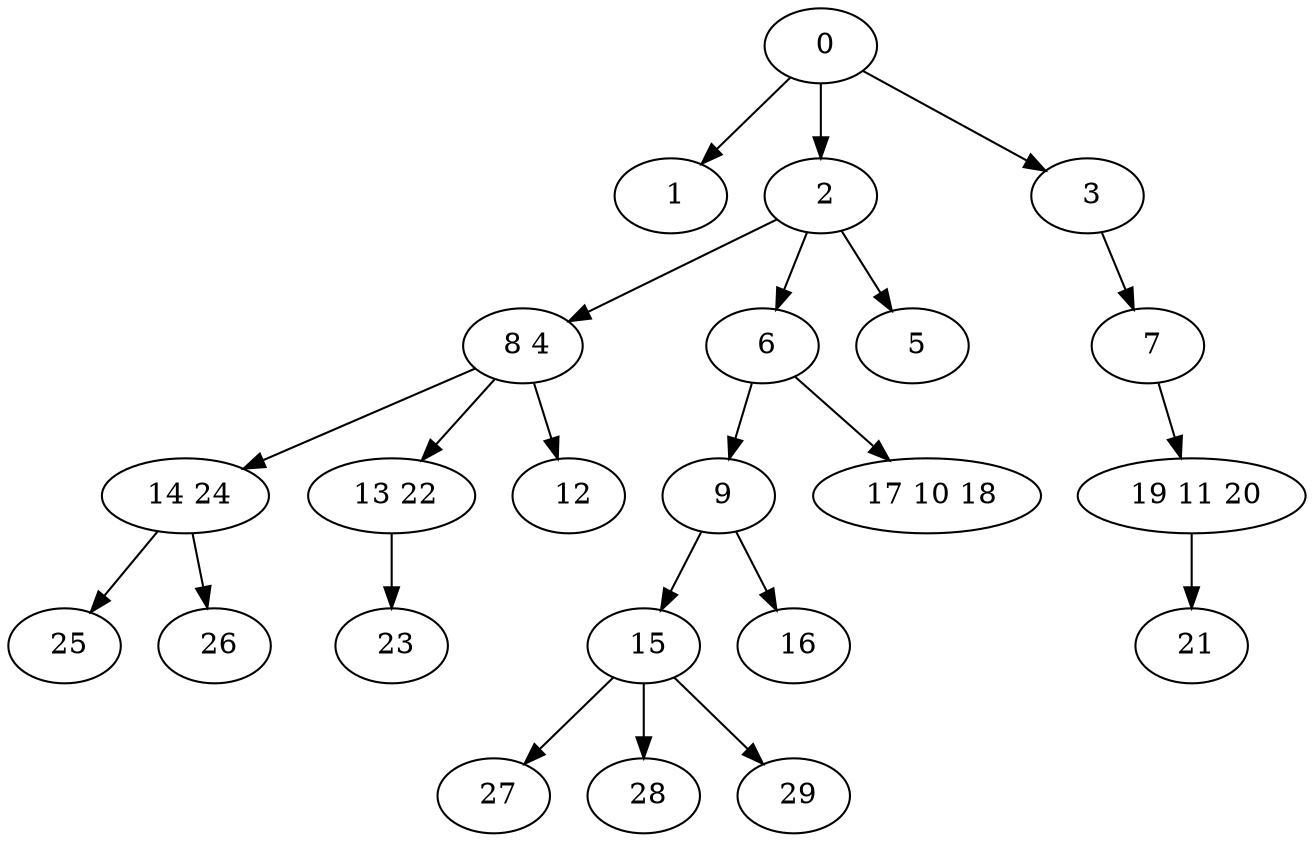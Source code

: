digraph mytree {
" 0" -> " 1";
" 0" -> " 2";
" 0" -> " 3";
" 1";
" 2" -> " 8 4";
" 2" -> " 6";
" 2" -> " 5";
" 3" -> " 7";
" 8 4" -> " 14 24";
" 8 4" -> " 13 22";
" 8 4" -> " 12";
" 6" -> " 9";
" 6" -> " 17 10 18";
" 7" -> " 19 11 20";
" 9" -> " 15";
" 9" -> " 16";
" 17 10 18";
" 19 11 20" -> " 21";
" 21";
" 15" -> " 27";
" 15" -> " 28";
" 15" -> " 29";
" 16";
" 14 24" -> " 25";
" 14 24" -> " 26";
" 25";
" 26";
" 27";
" 28";
" 29";
" 13 22" -> " 23";
" 23";
" 12";
" 5";
}

